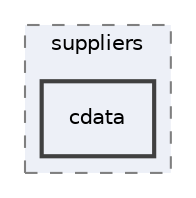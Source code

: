 digraph "C:/Users/user/OneDrive/REPOS/DavidkaBenAvraham/Katia/Aluf/suppliers/cdata"
{
 // LATEX_PDF_SIZE
  edge [fontname="Helvetica",fontsize="10",labelfontname="Helvetica",labelfontsize="10"];
  node [fontname="Helvetica",fontsize="10",shape=record];
  compound=true
  subgraph clusterdir_1ff1e441173a3b5e188489da0ab0ef5b {
    graph [ bgcolor="#edf0f7", pencolor="grey50", style="filled,dashed,", label="suppliers", fontname="Helvetica", fontsize="10", URL="dir_1ff1e441173a3b5e188489da0ab0ef5b.html"]
  dir_ce0806a249366cd60d600a2cd8d08800 [shape=box, label="cdata", style="filled,bold,", fillcolor="#edf0f7", color="grey25", URL="dir_ce0806a249366cd60d600a2cd8d08800.html"];
  }
}
